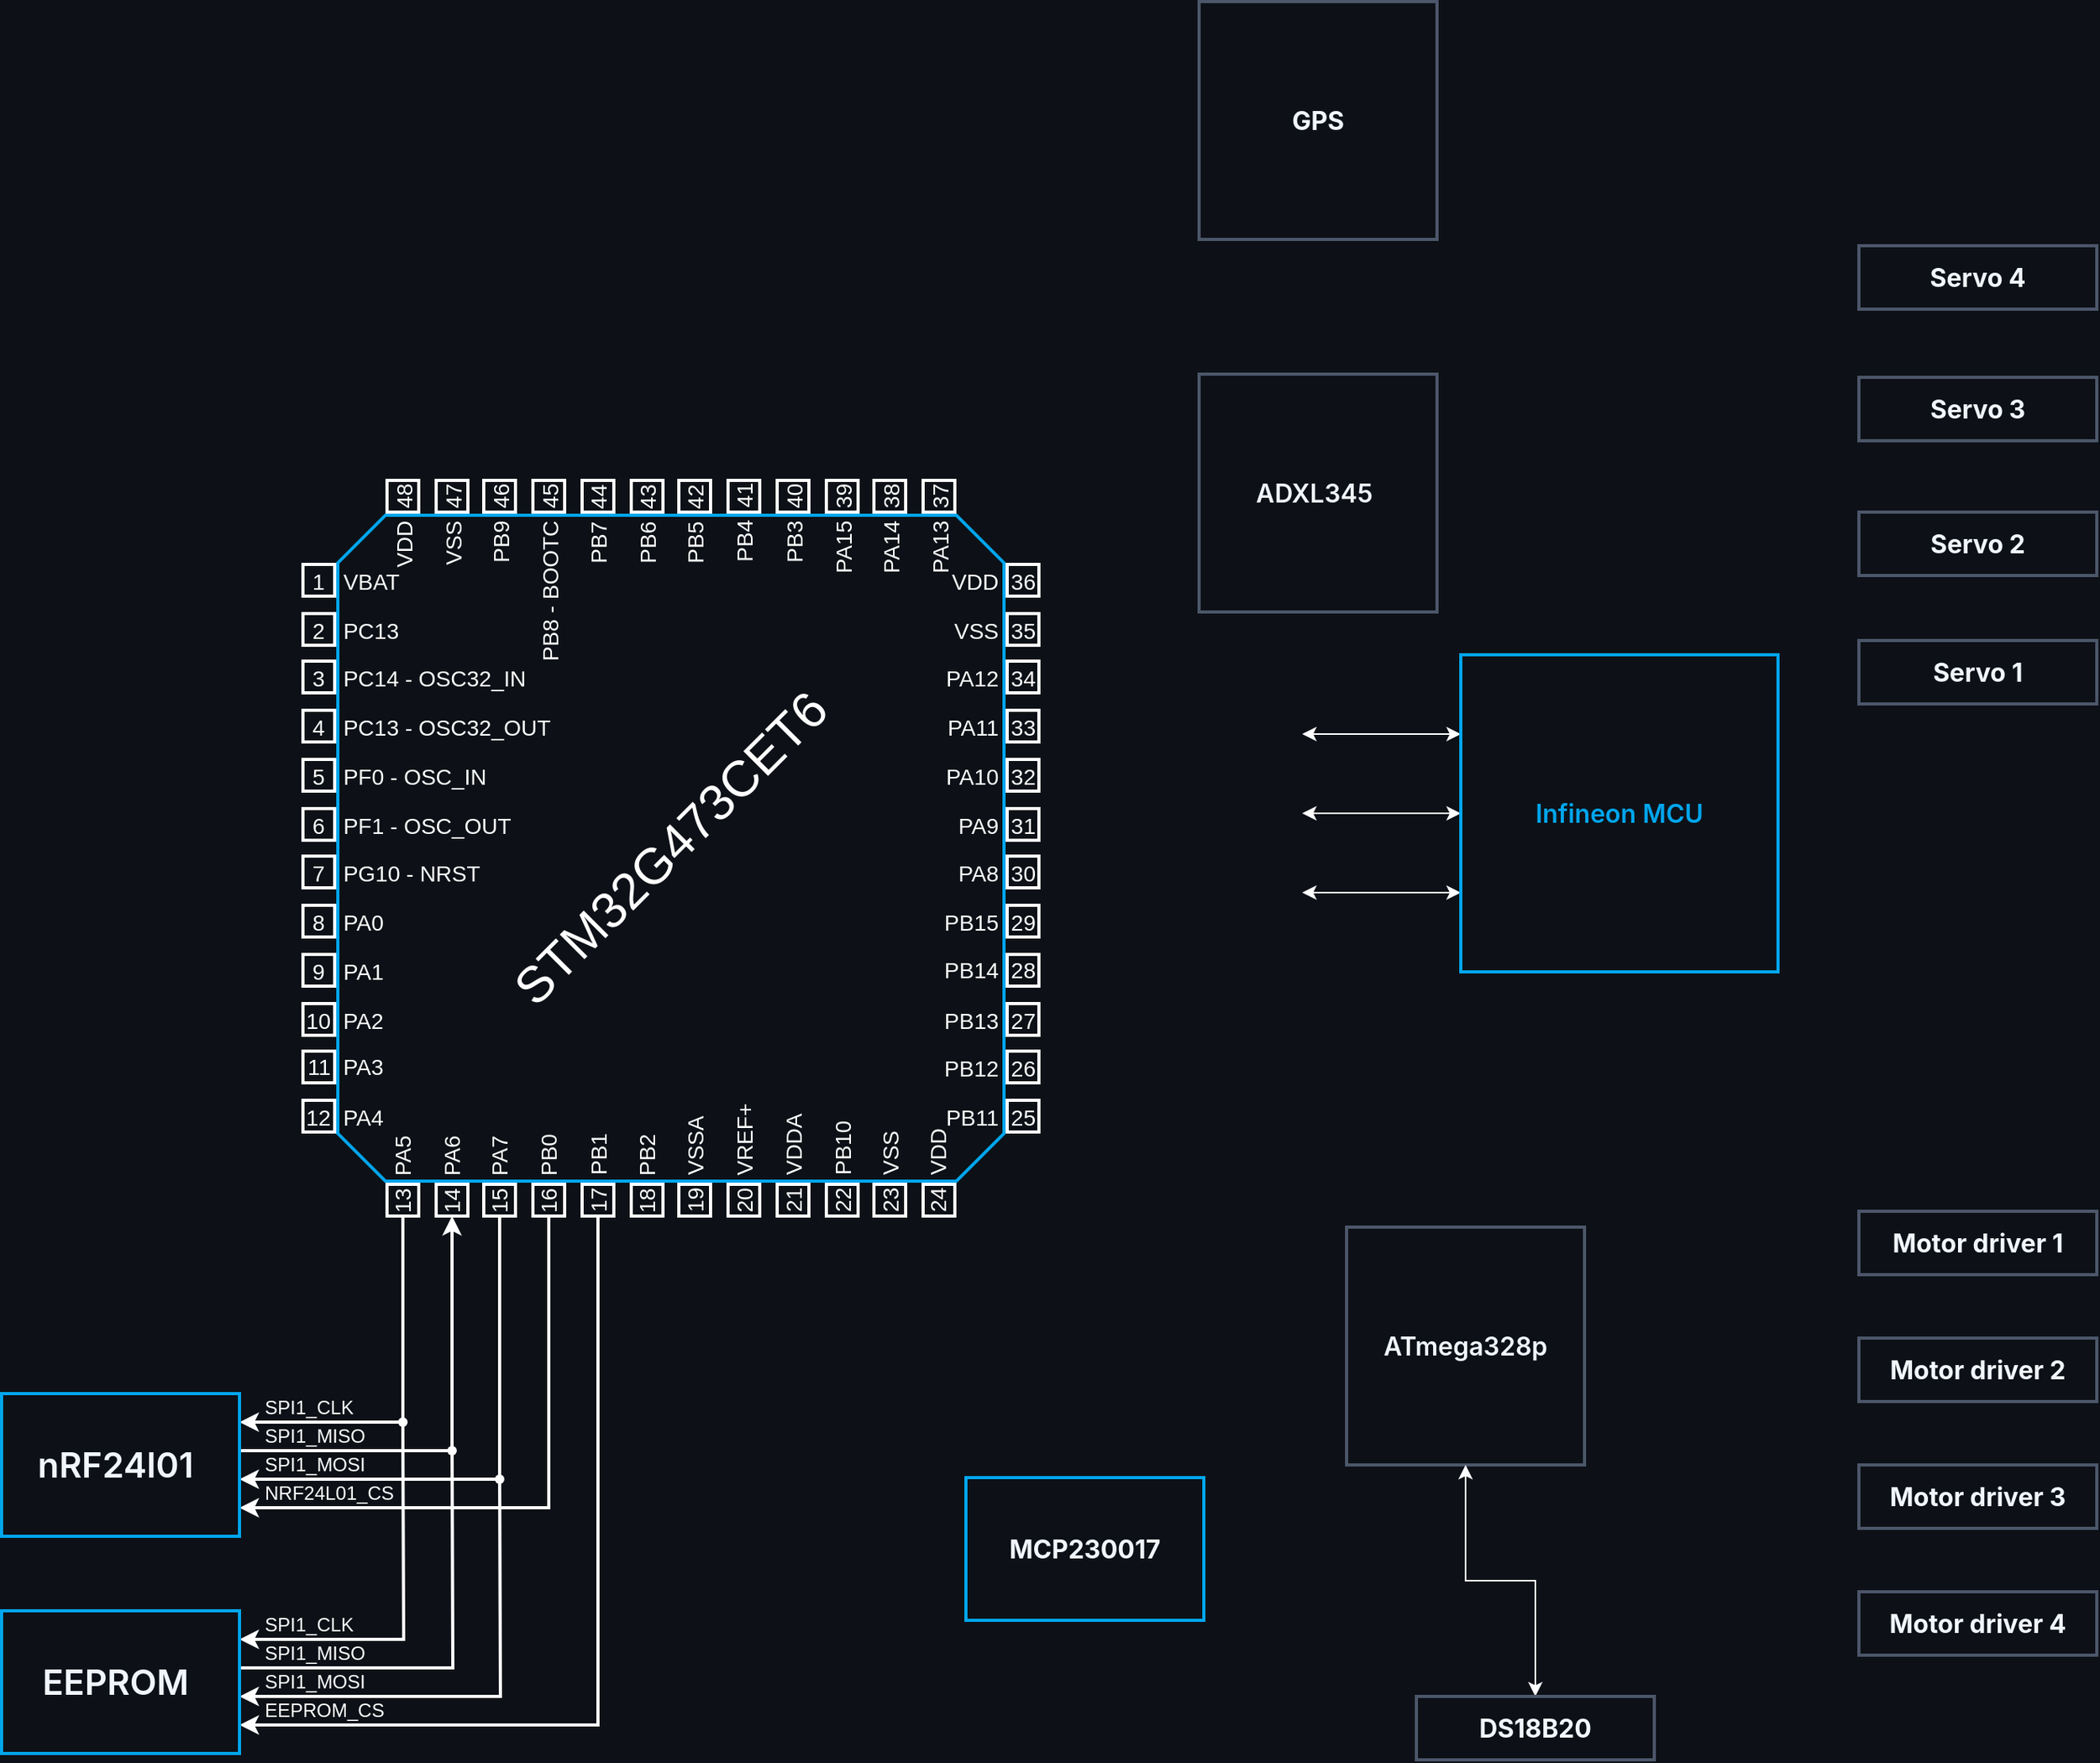 <mxfile version="28.2.0">
  <diagram name="Page-1" id="_fgNbCBozK9R5fLy6JvO">
    <mxGraphModel dx="2156" dy="1738" grid="0" gridSize="10" guides="1" tooltips="1" connect="1" arrows="1" fold="1" page="0" pageScale="1" pageWidth="850" pageHeight="1100" background="light-dark(#0D1117,#0D1117)" math="0" shadow="0">
      <root>
        <mxCell id="0" />
        <mxCell id="1" parent="0" />
        <mxCell id="urWOwsYpe-8lvMp6Ferf-87" style="edgeStyle=orthogonalEdgeStyle;rounded=0;orthogonalLoop=1;jettySize=auto;html=1;entryX=1;entryY=0.5;entryDx=0;entryDy=0;strokeColor=#FFFFFF;startArrow=classic;startFill=1;" parent="1" source="urWOwsYpe-8lvMp6Ferf-58" edge="1">
          <mxGeometry relative="1" as="geometry">
            <mxPoint x="631" y="110" as="targetPoint" />
          </mxGeometry>
        </mxCell>
        <mxCell id="urWOwsYpe-8lvMp6Ferf-88" style="edgeStyle=orthogonalEdgeStyle;rounded=0;orthogonalLoop=1;jettySize=auto;html=1;exitX=0;exitY=0.75;exitDx=0;exitDy=0;entryX=1;entryY=0.75;entryDx=0;entryDy=0;strokeColor=#FFFFFF;startArrow=classic;startFill=1;" parent="1" source="urWOwsYpe-8lvMp6Ferf-58" edge="1">
          <mxGeometry relative="1" as="geometry">
            <mxPoint x="631" y="160" as="targetPoint" />
          </mxGeometry>
        </mxCell>
        <mxCell id="urWOwsYpe-8lvMp6Ferf-89" style="edgeStyle=orthogonalEdgeStyle;rounded=0;orthogonalLoop=1;jettySize=auto;html=1;exitX=0;exitY=0.25;exitDx=0;exitDy=0;entryX=1;entryY=0.25;entryDx=0;entryDy=0;strokeColor=#FFFFFF;startArrow=classic;startFill=1;" parent="1" source="urWOwsYpe-8lvMp6Ferf-58" edge="1">
          <mxGeometry relative="1" as="geometry">
            <mxPoint x="631" y="60" as="targetPoint" />
          </mxGeometry>
        </mxCell>
        <mxCell id="urWOwsYpe-8lvMp6Ferf-58" value="&lt;span style=&quot;box-sizing: border-box; font-weight: 600; font-family: -apple-system, BlinkMacSystemFont, &amp;quot;Segoe UI&amp;quot;, &amp;quot;Noto Sans&amp;quot;, Helvetica, Arial, sans-serif, &amp;quot;Apple Color Emoji&amp;quot;, &amp;quot;Segoe UI Emoji&amp;quot;; font-size: 16px; text-align: left; background-color: rgb(13, 17, 23);&quot;&gt;Infineon MCU&lt;/span&gt;" style="rounded=0;whiteSpace=wrap;html=1;fontSize=10;align=center;glass=0;shadow=0;strokeWidth=2;perimeterSpacing=0;strokeColor=#00A6ED;fillColor=none;fontColor=#00A6ED;verticalAlign=middle;spacingLeft=0;spacingTop=0;fontFamily=Helvetica;" parent="1" vertex="1">
          <mxGeometry x="731" y="10" width="200" height="200" as="geometry" />
        </mxCell>
        <mxCell id="urWOwsYpe-8lvMp6Ferf-59" value="&lt;span style=&quot;box-sizing: border-box; font-weight: 600; color: rgb(240, 246, 252); font-family: -apple-system, BlinkMacSystemFont, &amp;quot;Segoe UI&amp;quot;, &amp;quot;Noto Sans&amp;quot;, Helvetica, Arial, sans-serif, &amp;quot;Apple Color Emoji&amp;quot;, &amp;quot;Segoe UI Emoji&amp;quot;; font-size: 16px; text-align: left; background-color: rgb(13, 17, 23);&quot;&gt;ATmega328p&lt;/span&gt;" style="rounded=0;whiteSpace=wrap;html=1;fontSize=10;align=center;glass=0;shadow=0;strokeWidth=2;perimeterSpacing=0;strokeColor=#4C566A;fillColor=none;fontColor=#C9D1D9;verticalAlign=middle;spacingLeft=0;spacingTop=0;fontFamily=Helvetica;" parent="1" vertex="1">
          <mxGeometry x="659" y="371" width="150" height="150" as="geometry" />
        </mxCell>
        <mxCell id="K5DGiq3zGNwbSI9cNt47-126" style="edgeStyle=orthogonalEdgeStyle;rounded=0;orthogonalLoop=1;jettySize=auto;html=1;entryX=0.5;entryY=1;entryDx=0;entryDy=0;strokeColor=#FFFFFF;strokeWidth=2;startArrow=classic;startFill=1;endArrow=none;endFill=0;exitX=1;exitY=0.2;exitDx=0;exitDy=0;exitPerimeter=0;" edge="1" parent="1" source="urWOwsYpe-8lvMp6Ferf-60" target="K5DGiq3zGNwbSI9cNt47-43">
          <mxGeometry relative="1" as="geometry">
            <mxPoint x="16" y="481" as="sourcePoint" />
          </mxGeometry>
        </mxCell>
        <mxCell id="K5DGiq3zGNwbSI9cNt47-127" style="edgeStyle=orthogonalEdgeStyle;rounded=0;orthogonalLoop=1;jettySize=auto;html=1;entryX=0.5;entryY=1;entryDx=0;entryDy=0;strokeColor=#FFFFFF;strokeWidth=2;exitX=1;exitY=0.4;exitDx=0;exitDy=0;exitPerimeter=0;" edge="1" parent="1" source="urWOwsYpe-8lvMp6Ferf-60" target="K5DGiq3zGNwbSI9cNt47-44">
          <mxGeometry relative="1" as="geometry" />
        </mxCell>
        <mxCell id="K5DGiq3zGNwbSI9cNt47-128" style="edgeStyle=orthogonalEdgeStyle;rounded=0;orthogonalLoop=1;jettySize=auto;html=1;exitX=1;exitY=0.6;exitDx=0;exitDy=0;entryX=0.5;entryY=1;entryDx=0;entryDy=0;strokeColor=#FFFFFF;strokeWidth=2;startArrow=classic;startFill=1;endArrow=none;endFill=0;exitPerimeter=0;" edge="1" parent="1" source="urWOwsYpe-8lvMp6Ferf-60" target="K5DGiq3zGNwbSI9cNt47-45">
          <mxGeometry relative="1" as="geometry" />
        </mxCell>
        <mxCell id="K5DGiq3zGNwbSI9cNt47-132" style="edgeStyle=orthogonalEdgeStyle;rounded=0;orthogonalLoop=1;jettySize=auto;html=1;exitX=1;exitY=0.8;exitDx=0;exitDy=0;exitPerimeter=0;entryX=0.5;entryY=1;entryDx=0;entryDy=0;fontColor=#FFFFFF;strokeColor=#FFFFFF;strokeWidth=2;startArrow=classic;startFill=1;endArrow=none;endFill=0;" edge="1" parent="1" source="urWOwsYpe-8lvMp6Ferf-60" target="K5DGiq3zGNwbSI9cNt47-46">
          <mxGeometry relative="1" as="geometry" />
        </mxCell>
        <mxCell id="urWOwsYpe-8lvMp6Ferf-60" value="&lt;font style=&quot;font-size: 22px;&quot;&gt;&lt;span style=&quot;box-sizing: border-box; font-weight: 600; color: rgb(240, 246, 252); font-family: -apple-system, BlinkMacSystemFont, &amp;quot;Segoe UI&amp;quot;, &amp;quot;Noto Sans&amp;quot;, Helvetica, Arial, sans-serif, &amp;quot;Apple Color Emoji&amp;quot;, &amp;quot;Segoe UI Emoji&amp;quot;; text-align: left; background-color: rgb(13, 17, 23);&quot;&gt;nRF24l01&lt;/span&gt;&lt;span style=&quot;color: rgb(240, 246, 252); font-family: -apple-system, BlinkMacSystemFont, &amp;quot;Segoe UI&amp;quot;, &amp;quot;Noto Sans&amp;quot;, Helvetica, Arial, sans-serif, &amp;quot;Apple Color Emoji&amp;quot;, &amp;quot;Segoe UI Emoji&amp;quot;; text-align: left; background-color: rgb(13, 17, 23);&quot;&gt;&amp;nbsp;&lt;/span&gt;&lt;/font&gt;" style="rounded=0;whiteSpace=wrap;html=1;fontSize=10;align=center;glass=0;shadow=0;strokeWidth=2;perimeterSpacing=0;strokeColor=#00A6ED;fillColor=none;fontColor=#C9D1D9;verticalAlign=middle;spacingLeft=0;spacingTop=0;fontFamily=Helvetica;points=[[0,0,0,0,0],[0,0.25,0,0,0],[0,0.5,0,0,0],[0,0.75,0,0,0],[0,1,0,0,0],[0.25,0,0,0,0],[0.25,1,0,0,0],[0.5,0,0,0,0],[0.5,1,0,0,0],[0.75,0,0,0,0],[0.75,1,0,0,0],[1,0,0,0,0],[1,0.2,0,0,0],[1,0.4,0,0,0],[1,0.6,0,0,0],[1,0.8,0,0,0],[1,1,0,0,0]];" parent="1" vertex="1">
          <mxGeometry x="-189" y="476" width="150" height="90" as="geometry" />
        </mxCell>
        <mxCell id="urWOwsYpe-8lvMp6Ferf-61" value="&lt;span style=&quot;box-sizing: border-box; font-weight: 600; color: rgb(240, 246, 252); font-family: -apple-system, BlinkMacSystemFont, &amp;quot;Segoe UI&amp;quot;, &amp;quot;Noto Sans&amp;quot;, Helvetica, Arial, sans-serif, &amp;quot;Apple Color Emoji&amp;quot;, &amp;quot;Segoe UI Emoji&amp;quot;; font-size: 16px; text-align: left; background-color: rgb(13, 17, 23);&quot;&gt;ADXL345&lt;/span&gt;&lt;span style=&quot;color: rgb(240, 246, 252); font-family: -apple-system, BlinkMacSystemFont, &amp;quot;Segoe UI&amp;quot;, &amp;quot;Noto Sans&amp;quot;, Helvetica, Arial, sans-serif, &amp;quot;Apple Color Emoji&amp;quot;, &amp;quot;Segoe UI Emoji&amp;quot;; font-size: 16px; text-align: left; background-color: rgb(13, 17, 23);&quot;&gt;&amp;nbsp;&lt;/span&gt;" style="rounded=0;whiteSpace=wrap;html=1;fontSize=10;align=center;glass=0;shadow=0;strokeWidth=2;perimeterSpacing=0;strokeColor=#4C566A;fillColor=none;fontColor=#C9D1D9;verticalAlign=middle;spacingLeft=0;spacingTop=0;fontFamily=Helvetica;" parent="1" vertex="1">
          <mxGeometry x="566" y="-167" width="150" height="150" as="geometry" />
        </mxCell>
        <mxCell id="K5DGiq3zGNwbSI9cNt47-134" style="edgeStyle=orthogonalEdgeStyle;rounded=0;orthogonalLoop=1;jettySize=auto;html=1;exitX=1;exitY=0.2;exitDx=0;exitDy=0;exitPerimeter=0;fontColor=#FFFFFF;strokeColor=#FFFFFF;endArrow=none;endFill=0;strokeWidth=2;startArrow=classic;startFill=1;" edge="1" parent="1" source="urWOwsYpe-8lvMp6Ferf-62">
          <mxGeometry relative="1" as="geometry">
            <mxPoint x="63.968" y="492.764" as="targetPoint" />
          </mxGeometry>
        </mxCell>
        <mxCell id="K5DGiq3zGNwbSI9cNt47-139" style="edgeStyle=orthogonalEdgeStyle;rounded=0;orthogonalLoop=1;jettySize=auto;html=1;exitX=1;exitY=0.4;exitDx=0;exitDy=0;exitPerimeter=0;strokeWidth=2;strokeColor=#FFFFFF;endArrow=none;endFill=0;" edge="1" parent="1" source="urWOwsYpe-8lvMp6Ferf-62">
          <mxGeometry relative="1" as="geometry">
            <mxPoint x="95" y="506" as="targetPoint" />
          </mxGeometry>
        </mxCell>
        <mxCell id="K5DGiq3zGNwbSI9cNt47-140" style="edgeStyle=orthogonalEdgeStyle;rounded=0;orthogonalLoop=1;jettySize=auto;html=1;exitX=1;exitY=0.6;exitDx=0;exitDy=0;exitPerimeter=0;strokeWidth=2;strokeColor=#FFFFFF;startArrow=classic;startFill=1;endArrow=none;endFill=0;" edge="1" parent="1" source="urWOwsYpe-8lvMp6Ferf-62">
          <mxGeometry relative="1" as="geometry">
            <mxPoint x="125" y="522" as="targetPoint" />
          </mxGeometry>
        </mxCell>
        <mxCell id="K5DGiq3zGNwbSI9cNt47-141" style="edgeStyle=orthogonalEdgeStyle;rounded=0;orthogonalLoop=1;jettySize=auto;html=1;exitX=1;exitY=0.8;exitDx=0;exitDy=0;exitPerimeter=0;entryX=0.5;entryY=1;entryDx=0;entryDy=0;strokeWidth=2;strokeColor=#FFFFFF;startArrow=classic;startFill=1;endArrow=none;endFill=0;" edge="1" parent="1" source="urWOwsYpe-8lvMp6Ferf-62" target="K5DGiq3zGNwbSI9cNt47-47">
          <mxGeometry relative="1" as="geometry">
            <mxPoint x="217.769" y="472.157" as="targetPoint" />
          </mxGeometry>
        </mxCell>
        <mxCell id="urWOwsYpe-8lvMp6Ferf-62" value="&lt;font style=&quot;font-size: 22px;&quot;&gt;&lt;span style=&quot;box-sizing: border-box; font-weight: 600; color: rgb(240, 246, 252); font-family: -apple-system, BlinkMacSystemFont, &amp;quot;Segoe UI&amp;quot;, &amp;quot;Noto Sans&amp;quot;, Helvetica, Arial, sans-serif, &amp;quot;Apple Color Emoji&amp;quot;, &amp;quot;Segoe UI Emoji&amp;quot;; text-align: left; background-color: rgb(13, 17, 23);&quot;&gt;EEPROM&lt;/span&gt;&lt;span style=&quot;color: rgb(240, 246, 252); font-family: -apple-system, BlinkMacSystemFont, &amp;quot;Segoe UI&amp;quot;, &amp;quot;Noto Sans&amp;quot;, Helvetica, Arial, sans-serif, &amp;quot;Apple Color Emoji&amp;quot;, &amp;quot;Segoe UI Emoji&amp;quot;; text-align: left; background-color: rgb(13, 17, 23);&quot;&gt;&amp;nbsp;&lt;/span&gt;&lt;/font&gt;" style="rounded=0;whiteSpace=wrap;html=1;fontSize=10;align=center;glass=0;shadow=0;strokeWidth=2;perimeterSpacing=0;strokeColor=#00A6ED;fillColor=none;fontColor=#C9D1D9;verticalAlign=middle;spacingLeft=0;spacingTop=0;fontFamily=Helvetica;points=[[0,0,0,0,0],[0,0.25,0,0,0],[0,0.5,0,0,0],[0,0.75,0,0,0],[0,1,0,0,0],[0.25,0,0,0,0],[0.25,1,0,0,0],[0.5,0,0,0,0],[0.5,1,0,0,0],[0.75,0,0,0,0],[0.75,1,0,0,0],[1,0,0,0,0],[1,0.2,0,0,0],[1,0.4,0,0,0],[1,0.6,0,0,0],[1,0.8,0,0,0],[1,1,0,0,0]];" parent="1" vertex="1">
          <mxGeometry x="-189" y="613" width="150" height="90" as="geometry" />
        </mxCell>
        <mxCell id="urWOwsYpe-8lvMp6Ferf-63" value="&lt;div style=&quot;text-align: left;&quot;&gt;&lt;font face=&quot;-apple-system, BlinkMacSystemFont, Segoe UI, Noto Sans, Helvetica, Arial, sans-serif, Apple Color Emoji, Segoe UI Emoji&quot; color=&quot;#f0f6fc&quot;&gt;&lt;span style=&quot;font-size: 16px; background-color: rgb(13, 17, 23);&quot;&gt;&lt;b&gt;GPS&lt;/b&gt;&lt;/span&gt;&lt;/font&gt;&lt;/div&gt;" style="rounded=0;whiteSpace=wrap;html=1;fontSize=10;align=center;glass=0;shadow=0;strokeWidth=2;perimeterSpacing=0;strokeColor=#4C566A;fillColor=none;fontColor=#C9D1D9;verticalAlign=middle;spacingLeft=0;spacingTop=0;fontFamily=Helvetica;" parent="1" vertex="1">
          <mxGeometry x="566" y="-402" width="150" height="150" as="geometry" />
        </mxCell>
        <mxCell id="urWOwsYpe-8lvMp6Ferf-64" value="&lt;div style=&quot;text-align: left;&quot;&gt;&lt;font face=&quot;-apple-system, BlinkMacSystemFont, Segoe UI, Noto Sans, Helvetica, Arial, sans-serif, Apple Color Emoji, Segoe UI Emoji&quot; color=&quot;#f0f6fc&quot;&gt;&lt;span style=&quot;font-size: 16px; background-color: rgb(13, 17, 23);&quot;&gt;&lt;b&gt;Motor driver 1&lt;/b&gt;&lt;/span&gt;&lt;/font&gt;&lt;/div&gt;" style="rounded=0;whiteSpace=wrap;html=1;fontSize=10;align=center;glass=0;shadow=0;strokeWidth=2;perimeterSpacing=0;strokeColor=#4C566A;fillColor=none;fontColor=#C9D1D9;verticalAlign=middle;spacingLeft=0;spacingTop=0;fontFamily=Helvetica;" parent="1" vertex="1">
          <mxGeometry x="982" y="361" width="150" height="40" as="geometry" />
        </mxCell>
        <mxCell id="urWOwsYpe-8lvMp6Ferf-65" value="&lt;div style=&quot;text-align: left;&quot;&gt;&lt;font face=&quot;-apple-system, BlinkMacSystemFont, Segoe UI, Noto Sans, Helvetica, Arial, sans-serif, Apple Color Emoji, Segoe UI Emoji&quot; color=&quot;#f0f6fc&quot;&gt;&lt;span style=&quot;font-size: 16px; background-color: rgb(13, 17, 23);&quot;&gt;&lt;b&gt;Motor driver 2&lt;/b&gt;&lt;/span&gt;&lt;/font&gt;&lt;/div&gt;" style="rounded=0;whiteSpace=wrap;html=1;fontSize=10;align=center;glass=0;shadow=0;strokeWidth=2;perimeterSpacing=0;strokeColor=#4C566A;fillColor=none;fontColor=#C9D1D9;verticalAlign=middle;spacingLeft=0;spacingTop=0;fontFamily=Helvetica;" parent="1" vertex="1">
          <mxGeometry x="982" y="441" width="150" height="40" as="geometry" />
        </mxCell>
        <mxCell id="urWOwsYpe-8lvMp6Ferf-66" value="&lt;div style=&quot;text-align: left;&quot;&gt;&lt;font face=&quot;-apple-system, BlinkMacSystemFont, Segoe UI, Noto Sans, Helvetica, Arial, sans-serif, Apple Color Emoji, Segoe UI Emoji&quot; color=&quot;#f0f6fc&quot;&gt;&lt;span style=&quot;font-size: 16px; background-color: rgb(13, 17, 23);&quot;&gt;&lt;b&gt;Motor driver 3&lt;/b&gt;&lt;/span&gt;&lt;/font&gt;&lt;/div&gt;" style="rounded=0;whiteSpace=wrap;html=1;fontSize=10;align=center;glass=0;shadow=0;strokeWidth=2;perimeterSpacing=0;strokeColor=#4C566A;fillColor=none;fontColor=#C9D1D9;verticalAlign=middle;spacingLeft=0;spacingTop=0;fontFamily=Helvetica;" parent="1" vertex="1">
          <mxGeometry x="982" y="521" width="150" height="40" as="geometry" />
        </mxCell>
        <mxCell id="urWOwsYpe-8lvMp6Ferf-67" value="&lt;div style=&quot;text-align: left;&quot;&gt;&lt;font face=&quot;-apple-system, BlinkMacSystemFont, Segoe UI, Noto Sans, Helvetica, Arial, sans-serif, Apple Color Emoji, Segoe UI Emoji&quot; color=&quot;#f0f6fc&quot;&gt;&lt;span style=&quot;font-size: 16px; background-color: rgb(13, 17, 23);&quot;&gt;&lt;b&gt;Servo 1&lt;/b&gt;&lt;/span&gt;&lt;/font&gt;&lt;/div&gt;" style="rounded=0;whiteSpace=wrap;html=1;fontSize=10;align=center;glass=0;shadow=0;strokeWidth=2;perimeterSpacing=0;strokeColor=#4C566A;fillColor=none;fontColor=#C9D1D9;verticalAlign=middle;spacingLeft=0;spacingTop=0;fontFamily=Helvetica;" parent="1" vertex="1">
          <mxGeometry x="982" y="1" width="150" height="40" as="geometry" />
        </mxCell>
        <mxCell id="urWOwsYpe-8lvMp6Ferf-68" value="&lt;div style=&quot;text-align: left;&quot;&gt;&lt;font face=&quot;-apple-system, BlinkMacSystemFont, Segoe UI, Noto Sans, Helvetica, Arial, sans-serif, Apple Color Emoji, Segoe UI Emoji&quot; color=&quot;#f0f6fc&quot;&gt;&lt;span style=&quot;font-size: 16px; background-color: rgb(13, 17, 23);&quot;&gt;&lt;b&gt;Servo 2&lt;/b&gt;&lt;/span&gt;&lt;/font&gt;&lt;/div&gt;" style="rounded=0;whiteSpace=wrap;html=1;fontSize=10;align=center;glass=0;shadow=0;strokeWidth=2;perimeterSpacing=0;strokeColor=#4C566A;fillColor=none;fontColor=#C9D1D9;verticalAlign=middle;spacingLeft=0;spacingTop=0;fontFamily=Helvetica;" parent="1" vertex="1">
          <mxGeometry x="982" y="-80" width="150" height="40" as="geometry" />
        </mxCell>
        <mxCell id="urWOwsYpe-8lvMp6Ferf-69" value="&lt;div style=&quot;text-align: left;&quot;&gt;&lt;font face=&quot;-apple-system, BlinkMacSystemFont, Segoe UI, Noto Sans, Helvetica, Arial, sans-serif, Apple Color Emoji, Segoe UI Emoji&quot; color=&quot;#f0f6fc&quot;&gt;&lt;span style=&quot;font-size: 16px; background-color: rgb(13, 17, 23);&quot;&gt;&lt;b&gt;Servo 3&lt;/b&gt;&lt;/span&gt;&lt;/font&gt;&lt;/div&gt;" style="rounded=0;whiteSpace=wrap;html=1;fontSize=10;align=center;glass=0;shadow=0;strokeWidth=2;perimeterSpacing=0;strokeColor=#4C566A;fillColor=none;fontColor=#C9D1D9;verticalAlign=middle;spacingLeft=0;spacingTop=0;fontFamily=Helvetica;" parent="1" vertex="1">
          <mxGeometry x="982" y="-165" width="150" height="40" as="geometry" />
        </mxCell>
        <mxCell id="urWOwsYpe-8lvMp6Ferf-71" value="&lt;div style=&quot;text-align: left;&quot;&gt;&lt;font face=&quot;-apple-system, BlinkMacSystemFont, Segoe UI, Noto Sans, Helvetica, Arial, sans-serif, Apple Color Emoji, Segoe UI Emoji&quot; color=&quot;#f0f6fc&quot;&gt;&lt;span style=&quot;font-size: 16px; background-color: rgb(13, 17, 23);&quot;&gt;&lt;b&gt;Servo 4&lt;/b&gt;&lt;/span&gt;&lt;/font&gt;&lt;/div&gt;" style="rounded=0;whiteSpace=wrap;html=1;fontSize=10;align=center;glass=0;shadow=0;strokeWidth=2;perimeterSpacing=0;strokeColor=#4C566A;fillColor=none;fontColor=#C9D1D9;verticalAlign=middle;spacingLeft=0;spacingTop=0;fontFamily=Helvetica;" parent="1" vertex="1">
          <mxGeometry x="982" y="-248" width="150" height="40" as="geometry" />
        </mxCell>
        <mxCell id="urWOwsYpe-8lvMp6Ferf-85" style="edgeStyle=orthogonalEdgeStyle;rounded=0;orthogonalLoop=1;jettySize=auto;html=1;entryX=0.5;entryY=1;entryDx=0;entryDy=0;fontColor=#FFFFFF;startArrow=classic;startFill=1;strokeColor=#FFFFFF;" parent="1" source="urWOwsYpe-8lvMp6Ferf-84" target="urWOwsYpe-8lvMp6Ferf-59" edge="1">
          <mxGeometry relative="1" as="geometry" />
        </mxCell>
        <mxCell id="urWOwsYpe-8lvMp6Ferf-84" value="&lt;div style=&quot;text-align: left;&quot;&gt;&lt;span style=&quot;background-color: transparent; font-size: 16px;&quot;&gt;&lt;font face=&quot;-apple-system, BlinkMacSystemFont, Segoe UI, Noto Sans, Helvetica, Arial, sans-serif, Apple Color Emoji, Segoe UI Emoji&quot; color=&quot;#f0f6fc&quot;&gt;&lt;b&gt;DS18B20&lt;/b&gt;&lt;/font&gt;&lt;/span&gt;&lt;/div&gt;" style="rounded=0;whiteSpace=wrap;html=1;fontSize=10;align=center;glass=0;shadow=0;strokeWidth=2;perimeterSpacing=0;strokeColor=#4C566A;fillColor=none;fontColor=#C9D1D9;verticalAlign=middle;spacingLeft=0;spacingTop=0;fontFamily=Helvetica;" parent="1" vertex="1">
          <mxGeometry x="703" y="667" width="150" height="40" as="geometry" />
        </mxCell>
        <mxCell id="urWOwsYpe-8lvMp6Ferf-91" value="&lt;div style=&quot;text-align: left;&quot;&gt;&lt;font face=&quot;-apple-system, BlinkMacSystemFont, Segoe UI, Noto Sans, Helvetica, Arial, sans-serif, Apple Color Emoji, Segoe UI Emoji&quot; color=&quot;#f0f6fc&quot;&gt;&lt;span style=&quot;font-size: 16px; background-color: rgb(13, 17, 23);&quot;&gt;&lt;b&gt;Motor driver 4&lt;/b&gt;&lt;/span&gt;&lt;/font&gt;&lt;/div&gt;" style="rounded=0;whiteSpace=wrap;html=1;fontSize=10;align=center;glass=0;shadow=0;strokeWidth=2;perimeterSpacing=0;strokeColor=#4C566A;fillColor=none;fontColor=#C9D1D9;verticalAlign=middle;spacingLeft=0;spacingTop=0;fontFamily=Helvetica;" parent="1" vertex="1">
          <mxGeometry x="982" y="601" width="150" height="40" as="geometry" />
        </mxCell>
        <mxCell id="K5DGiq3zGNwbSI9cNt47-119" value="" style="group;movable=1;resizable=1;rotatable=1;deletable=1;editable=1;locked=0;connectable=1;" vertex="1" connectable="0" parent="1">
          <mxGeometry x="1" y="-100" width="464" height="464.25" as="geometry" />
        </mxCell>
        <mxCell id="K5DGiq3zGNwbSI9cNt47-6" value="" style="whiteSpace=wrap;html=1;shape=mxgraph.basic.octagon2;align=center;verticalAlign=middle;dx=15;fillColor=none;strokeColor=#00A6ED;strokeWidth=2;" vertex="1" parent="K5DGiq3zGNwbSI9cNt47-119">
          <mxGeometry x="22" y="22" width="420" height="420" as="geometry" />
        </mxCell>
        <mxCell id="K5DGiq3zGNwbSI9cNt47-68" value="&lt;font style=&quot;font-size: 14px;&quot;&gt;1&amp;nbsp; &amp;nbsp;VBAT&lt;/font&gt;" style="text;html=1;align=left;verticalAlign=middle;whiteSpace=wrap;rounded=0;fontColor=#FFFFFF;" vertex="1" parent="K5DGiq3zGNwbSI9cNt47-119">
          <mxGeometry x="4" y="54" width="60" height="20" as="geometry" />
        </mxCell>
        <mxCell id="K5DGiq3zGNwbSI9cNt47-7" value="" style="whiteSpace=wrap;html=1;aspect=fixed;fillColor=none;strokeColor=#FFFFFF;strokeWidth=2;" vertex="1" parent="K5DGiq3zGNwbSI9cNt47-119">
          <mxGeometry y="53" width="20" height="20" as="geometry" />
        </mxCell>
        <mxCell id="K5DGiq3zGNwbSI9cNt47-8" value="" style="whiteSpace=wrap;html=1;aspect=fixed;fillColor=none;strokeColor=#FFFFFF;strokeWidth=2;" vertex="1" parent="K5DGiq3zGNwbSI9cNt47-119">
          <mxGeometry y="84" width="20" height="20" as="geometry" />
        </mxCell>
        <mxCell id="K5DGiq3zGNwbSI9cNt47-9" value="" style="whiteSpace=wrap;html=1;aspect=fixed;fillColor=none;strokeColor=#FFFFFF;strokeWidth=2;" vertex="1" parent="K5DGiq3zGNwbSI9cNt47-119">
          <mxGeometry y="114" width="20" height="20" as="geometry" />
        </mxCell>
        <mxCell id="K5DGiq3zGNwbSI9cNt47-10" value="" style="whiteSpace=wrap;html=1;aspect=fixed;fillColor=none;strokeColor=#FFFFFF;strokeWidth=2;" vertex="1" parent="K5DGiq3zGNwbSI9cNt47-119">
          <mxGeometry y="145" width="20" height="20" as="geometry" />
        </mxCell>
        <mxCell id="K5DGiq3zGNwbSI9cNt47-11" value="" style="whiteSpace=wrap;html=1;aspect=fixed;fillColor=none;strokeColor=#FFFFFF;strokeWidth=2;" vertex="1" parent="K5DGiq3zGNwbSI9cNt47-119">
          <mxGeometry y="176" width="20" height="20" as="geometry" />
        </mxCell>
        <mxCell id="K5DGiq3zGNwbSI9cNt47-12" value="" style="whiteSpace=wrap;html=1;aspect=fixed;fillColor=none;strokeColor=#FFFFFF;strokeWidth=2;" vertex="1" parent="K5DGiq3zGNwbSI9cNt47-119">
          <mxGeometry y="207" width="20" height="20" as="geometry" />
        </mxCell>
        <mxCell id="K5DGiq3zGNwbSI9cNt47-13" value="" style="whiteSpace=wrap;html=1;aspect=fixed;fillColor=none;strokeColor=#FFFFFF;strokeWidth=2;" vertex="1" parent="K5DGiq3zGNwbSI9cNt47-119">
          <mxGeometry y="237" width="20" height="20" as="geometry" />
        </mxCell>
        <mxCell id="K5DGiq3zGNwbSI9cNt47-14" value="" style="whiteSpace=wrap;html=1;aspect=fixed;fillColor=none;strokeColor=#FFFFFF;strokeWidth=2;" vertex="1" parent="K5DGiq3zGNwbSI9cNt47-119">
          <mxGeometry y="268" width="20" height="20" as="geometry" />
        </mxCell>
        <mxCell id="K5DGiq3zGNwbSI9cNt47-15" value="" style="whiteSpace=wrap;html=1;aspect=fixed;fillColor=none;strokeColor=#FFFFFF;strokeWidth=2;" vertex="1" parent="K5DGiq3zGNwbSI9cNt47-119">
          <mxGeometry y="299" width="20" height="20" as="geometry" />
        </mxCell>
        <mxCell id="K5DGiq3zGNwbSI9cNt47-16" value="" style="whiteSpace=wrap;html=1;aspect=fixed;fillColor=none;strokeColor=#FFFFFF;strokeWidth=2;" vertex="1" parent="K5DGiq3zGNwbSI9cNt47-119">
          <mxGeometry y="330" width="20" height="20" as="geometry" />
        </mxCell>
        <mxCell id="K5DGiq3zGNwbSI9cNt47-17" value="" style="whiteSpace=wrap;html=1;aspect=fixed;fillColor=none;strokeColor=#FFFFFF;strokeWidth=2;" vertex="1" parent="K5DGiq3zGNwbSI9cNt47-119">
          <mxGeometry y="360" width="20" height="20" as="geometry" />
        </mxCell>
        <mxCell id="K5DGiq3zGNwbSI9cNt47-18" value="" style="whiteSpace=wrap;html=1;aspect=fixed;fillColor=none;strokeColor=#FFFFFF;strokeWidth=2;" vertex="1" parent="K5DGiq3zGNwbSI9cNt47-119">
          <mxGeometry y="391" width="20" height="20" as="geometry" />
        </mxCell>
        <mxCell id="K5DGiq3zGNwbSI9cNt47-19" value="" style="whiteSpace=wrap;html=1;aspect=fixed;fillColor=none;strokeColor=#FFFFFF;strokeWidth=2;" vertex="1" parent="K5DGiq3zGNwbSI9cNt47-119">
          <mxGeometry x="444" y="53" width="20" height="20" as="geometry" />
        </mxCell>
        <mxCell id="K5DGiq3zGNwbSI9cNt47-20" value="" style="whiteSpace=wrap;html=1;aspect=fixed;fillColor=none;strokeColor=#FFFFFF;strokeWidth=2;" vertex="1" parent="K5DGiq3zGNwbSI9cNt47-119">
          <mxGeometry x="444" y="84" width="20" height="20" as="geometry" />
        </mxCell>
        <mxCell id="K5DGiq3zGNwbSI9cNt47-21" value="" style="whiteSpace=wrap;html=1;aspect=fixed;fillColor=none;strokeColor=#FFFFFF;strokeWidth=2;" vertex="1" parent="K5DGiq3zGNwbSI9cNt47-119">
          <mxGeometry x="444" y="114" width="20" height="20" as="geometry" />
        </mxCell>
        <mxCell id="K5DGiq3zGNwbSI9cNt47-22" value="" style="whiteSpace=wrap;html=1;aspect=fixed;fillColor=none;strokeColor=#FFFFFF;strokeWidth=2;" vertex="1" parent="K5DGiq3zGNwbSI9cNt47-119">
          <mxGeometry x="444" y="145" width="20" height="20" as="geometry" />
        </mxCell>
        <mxCell id="K5DGiq3zGNwbSI9cNt47-23" value="" style="whiteSpace=wrap;html=1;aspect=fixed;fillColor=none;strokeColor=#FFFFFF;strokeWidth=2;" vertex="1" parent="K5DGiq3zGNwbSI9cNt47-119">
          <mxGeometry x="444" y="176" width="20" height="20" as="geometry" />
        </mxCell>
        <mxCell id="K5DGiq3zGNwbSI9cNt47-24" value="" style="whiteSpace=wrap;html=1;aspect=fixed;fillColor=none;strokeColor=#FFFFFF;strokeWidth=2;" vertex="1" parent="K5DGiq3zGNwbSI9cNt47-119">
          <mxGeometry x="444" y="207" width="20" height="20" as="geometry" />
        </mxCell>
        <mxCell id="K5DGiq3zGNwbSI9cNt47-25" value="" style="whiteSpace=wrap;html=1;aspect=fixed;fillColor=none;strokeColor=#FFFFFF;strokeWidth=2;" vertex="1" parent="K5DGiq3zGNwbSI9cNt47-119">
          <mxGeometry x="444" y="237" width="20" height="20" as="geometry" />
        </mxCell>
        <mxCell id="K5DGiq3zGNwbSI9cNt47-26" value="" style="whiteSpace=wrap;html=1;aspect=fixed;fillColor=none;strokeColor=#FFFFFF;strokeWidth=2;" vertex="1" parent="K5DGiq3zGNwbSI9cNt47-119">
          <mxGeometry x="444" y="268" width="20" height="20" as="geometry" />
        </mxCell>
        <mxCell id="K5DGiq3zGNwbSI9cNt47-27" value="" style="whiteSpace=wrap;html=1;aspect=fixed;fillColor=none;strokeColor=#FFFFFF;strokeWidth=2;" vertex="1" parent="K5DGiq3zGNwbSI9cNt47-119">
          <mxGeometry x="444" y="299" width="20" height="20" as="geometry" />
        </mxCell>
        <mxCell id="K5DGiq3zGNwbSI9cNt47-28" value="" style="whiteSpace=wrap;html=1;aspect=fixed;fillColor=none;strokeColor=#FFFFFF;strokeWidth=2;" vertex="1" parent="K5DGiq3zGNwbSI9cNt47-119">
          <mxGeometry x="444" y="330" width="20" height="20" as="geometry" />
        </mxCell>
        <mxCell id="K5DGiq3zGNwbSI9cNt47-29" value="" style="whiteSpace=wrap;html=1;aspect=fixed;fillColor=none;strokeColor=#FFFFFF;strokeWidth=2;" vertex="1" parent="K5DGiq3zGNwbSI9cNt47-119">
          <mxGeometry x="444" y="360" width="20" height="20" as="geometry" />
        </mxCell>
        <mxCell id="K5DGiq3zGNwbSI9cNt47-30" value="" style="whiteSpace=wrap;html=1;aspect=fixed;fillColor=none;strokeColor=#FFFFFF;strokeWidth=2;" vertex="1" parent="K5DGiq3zGNwbSI9cNt47-119">
          <mxGeometry x="444" y="391" width="20" height="20" as="geometry" />
        </mxCell>
        <mxCell id="K5DGiq3zGNwbSI9cNt47-43" value="" style="whiteSpace=wrap;html=1;aspect=fixed;fillColor=none;strokeColor=#FFFFFF;strokeWidth=2;" vertex="1" parent="K5DGiq3zGNwbSI9cNt47-119">
          <mxGeometry x="53" y="444" width="20" height="20" as="geometry" />
        </mxCell>
        <mxCell id="K5DGiq3zGNwbSI9cNt47-44" value="" style="whiteSpace=wrap;html=1;aspect=fixed;fillColor=none;strokeColor=#FFFFFF;strokeWidth=2;" vertex="1" parent="K5DGiq3zGNwbSI9cNt47-119">
          <mxGeometry x="84" y="444" width="20" height="20" as="geometry" />
        </mxCell>
        <mxCell id="K5DGiq3zGNwbSI9cNt47-45" value="" style="whiteSpace=wrap;html=1;aspect=fixed;fillColor=none;strokeColor=#FFFFFF;strokeWidth=2;" vertex="1" parent="K5DGiq3zGNwbSI9cNt47-119">
          <mxGeometry x="114" y="444" width="20" height="20" as="geometry" />
        </mxCell>
        <mxCell id="K5DGiq3zGNwbSI9cNt47-46" value="" style="whiteSpace=wrap;html=1;aspect=fixed;fillColor=none;strokeColor=#FFFFFF;strokeWidth=2;" vertex="1" parent="K5DGiq3zGNwbSI9cNt47-119">
          <mxGeometry x="145" y="444" width="20" height="20" as="geometry" />
        </mxCell>
        <mxCell id="K5DGiq3zGNwbSI9cNt47-47" value="" style="whiteSpace=wrap;html=1;aspect=fixed;fillColor=none;strokeColor=#FFFFFF;strokeWidth=2;" vertex="1" parent="K5DGiq3zGNwbSI9cNt47-119">
          <mxGeometry x="176" y="444" width="20" height="20" as="geometry" />
        </mxCell>
        <mxCell id="K5DGiq3zGNwbSI9cNt47-48" value="" style="whiteSpace=wrap;html=1;aspect=fixed;fillColor=none;strokeColor=#FFFFFF;strokeWidth=2;" vertex="1" parent="K5DGiq3zGNwbSI9cNt47-119">
          <mxGeometry x="207" y="444" width="20" height="20" as="geometry" />
        </mxCell>
        <mxCell id="K5DGiq3zGNwbSI9cNt47-49" value="" style="whiteSpace=wrap;html=1;aspect=fixed;fillColor=none;strokeColor=#FFFFFF;strokeWidth=2;" vertex="1" parent="K5DGiq3zGNwbSI9cNt47-119">
          <mxGeometry x="237" y="444" width="20" height="20" as="geometry" />
        </mxCell>
        <mxCell id="K5DGiq3zGNwbSI9cNt47-50" value="" style="whiteSpace=wrap;html=1;aspect=fixed;fillColor=none;strokeColor=#FFFFFF;strokeWidth=2;" vertex="1" parent="K5DGiq3zGNwbSI9cNt47-119">
          <mxGeometry x="268" y="444" width="20" height="20" as="geometry" />
        </mxCell>
        <mxCell id="K5DGiq3zGNwbSI9cNt47-51" value="" style="whiteSpace=wrap;html=1;aspect=fixed;fillColor=none;strokeColor=#FFFFFF;strokeWidth=2;" vertex="1" parent="K5DGiq3zGNwbSI9cNt47-119">
          <mxGeometry x="299" y="444" width="20" height="20" as="geometry" />
        </mxCell>
        <mxCell id="K5DGiq3zGNwbSI9cNt47-52" value="" style="whiteSpace=wrap;html=1;aspect=fixed;fillColor=none;strokeColor=#FFFFFF;strokeWidth=2;" vertex="1" parent="K5DGiq3zGNwbSI9cNt47-119">
          <mxGeometry x="330" y="444" width="20" height="20" as="geometry" />
        </mxCell>
        <mxCell id="K5DGiq3zGNwbSI9cNt47-53" value="" style="whiteSpace=wrap;html=1;aspect=fixed;fillColor=none;strokeColor=#FFFFFF;strokeWidth=2;" vertex="1" parent="K5DGiq3zGNwbSI9cNt47-119">
          <mxGeometry x="360" y="444" width="20" height="20" as="geometry" />
        </mxCell>
        <mxCell id="K5DGiq3zGNwbSI9cNt47-54" value="" style="whiteSpace=wrap;html=1;aspect=fixed;fillColor=none;strokeColor=#FFFFFF;strokeWidth=2;" vertex="1" parent="K5DGiq3zGNwbSI9cNt47-119">
          <mxGeometry x="391" y="444" width="20" height="20" as="geometry" />
        </mxCell>
        <mxCell id="K5DGiq3zGNwbSI9cNt47-55" value="" style="whiteSpace=wrap;html=1;aspect=fixed;fillColor=none;strokeColor=#FFFFFF;strokeWidth=2;" vertex="1" parent="K5DGiq3zGNwbSI9cNt47-119">
          <mxGeometry x="53" width="20" height="20" as="geometry" />
        </mxCell>
        <mxCell id="K5DGiq3zGNwbSI9cNt47-56" value="" style="whiteSpace=wrap;html=1;aspect=fixed;fillColor=none;strokeColor=#FFFFFF;strokeWidth=2;" vertex="1" parent="K5DGiq3zGNwbSI9cNt47-119">
          <mxGeometry x="84" width="20" height="20" as="geometry" />
        </mxCell>
        <mxCell id="K5DGiq3zGNwbSI9cNt47-57" value="" style="whiteSpace=wrap;html=1;aspect=fixed;fillColor=none;strokeColor=#FFFFFF;strokeWidth=2;" vertex="1" parent="K5DGiq3zGNwbSI9cNt47-119">
          <mxGeometry x="114" width="20" height="20" as="geometry" />
        </mxCell>
        <mxCell id="K5DGiq3zGNwbSI9cNt47-58" value="" style="whiteSpace=wrap;html=1;aspect=fixed;fillColor=none;strokeColor=#FFFFFF;strokeWidth=2;" vertex="1" parent="K5DGiq3zGNwbSI9cNt47-119">
          <mxGeometry x="145" width="20" height="20" as="geometry" />
        </mxCell>
        <mxCell id="K5DGiq3zGNwbSI9cNt47-59" value="" style="whiteSpace=wrap;html=1;aspect=fixed;fillColor=none;strokeColor=#FFFFFF;strokeWidth=2;" vertex="1" parent="K5DGiq3zGNwbSI9cNt47-119">
          <mxGeometry x="176" width="20" height="20" as="geometry" />
        </mxCell>
        <mxCell id="K5DGiq3zGNwbSI9cNt47-60" value="" style="whiteSpace=wrap;html=1;aspect=fixed;fillColor=none;strokeColor=#FFFFFF;strokeWidth=2;" vertex="1" parent="K5DGiq3zGNwbSI9cNt47-119">
          <mxGeometry x="207" width="20" height="20" as="geometry" />
        </mxCell>
        <mxCell id="K5DGiq3zGNwbSI9cNt47-61" value="" style="whiteSpace=wrap;html=1;aspect=fixed;fillColor=none;strokeColor=#FFFFFF;strokeWidth=2;" vertex="1" parent="K5DGiq3zGNwbSI9cNt47-119">
          <mxGeometry x="237" width="20" height="20" as="geometry" />
        </mxCell>
        <mxCell id="K5DGiq3zGNwbSI9cNt47-62" value="" style="whiteSpace=wrap;html=1;aspect=fixed;fillColor=none;strokeColor=#FFFFFF;strokeWidth=2;" vertex="1" parent="K5DGiq3zGNwbSI9cNt47-119">
          <mxGeometry x="268" width="20" height="20" as="geometry" />
        </mxCell>
        <mxCell id="K5DGiq3zGNwbSI9cNt47-63" value="" style="whiteSpace=wrap;html=1;aspect=fixed;fillColor=none;strokeColor=#FFFFFF;strokeWidth=2;" vertex="1" parent="K5DGiq3zGNwbSI9cNt47-119">
          <mxGeometry x="299" width="20" height="20" as="geometry" />
        </mxCell>
        <mxCell id="K5DGiq3zGNwbSI9cNt47-64" value="" style="whiteSpace=wrap;html=1;aspect=fixed;fillColor=none;strokeColor=#FFFFFF;strokeWidth=2;" vertex="1" parent="K5DGiq3zGNwbSI9cNt47-119">
          <mxGeometry x="330" width="20" height="20" as="geometry" />
        </mxCell>
        <mxCell id="K5DGiq3zGNwbSI9cNt47-65" value="" style="whiteSpace=wrap;html=1;aspect=fixed;fillColor=none;strokeColor=#FFFFFF;strokeWidth=2;" vertex="1" parent="K5DGiq3zGNwbSI9cNt47-119">
          <mxGeometry x="360" width="20" height="20" as="geometry" />
        </mxCell>
        <mxCell id="K5DGiq3zGNwbSI9cNt47-66" value="" style="whiteSpace=wrap;html=1;aspect=fixed;fillColor=none;strokeColor=#FFFFFF;strokeWidth=2;" vertex="1" parent="K5DGiq3zGNwbSI9cNt47-119">
          <mxGeometry x="391" width="20" height="20" as="geometry" />
        </mxCell>
        <mxCell id="K5DGiq3zGNwbSI9cNt47-69" value="&lt;font style=&quot;font-size: 14px;&quot;&gt;2&amp;nbsp; &amp;nbsp;PC13&lt;/font&gt;" style="text;html=1;align=left;verticalAlign=middle;whiteSpace=wrap;rounded=0;fontColor=#FFFFFF;" vertex="1" parent="K5DGiq3zGNwbSI9cNt47-119">
          <mxGeometry x="4" y="85" width="60" height="20" as="geometry" />
        </mxCell>
        <mxCell id="K5DGiq3zGNwbSI9cNt47-70" value="&lt;font style=&quot;font-size: 14px;&quot;&gt;3&amp;nbsp; &amp;nbsp;PC14 - OSC32_IN&lt;/font&gt;" style="text;html=1;align=left;verticalAlign=middle;whiteSpace=wrap;rounded=0;fontColor=#FFFFFF;" vertex="1" parent="K5DGiq3zGNwbSI9cNt47-119">
          <mxGeometry x="4" y="115" width="160" height="20" as="geometry" />
        </mxCell>
        <mxCell id="K5DGiq3zGNwbSI9cNt47-71" value="&lt;font style=&quot;font-size: 14px;&quot;&gt;VDD&amp;nbsp; 48&lt;/font&gt;" style="text;html=1;align=right;verticalAlign=middle;whiteSpace=wrap;rounded=0;fontColor=#FFFFFF;rotation=-90;" vertex="1" parent="K5DGiq3zGNwbSI9cNt47-119">
          <mxGeometry x="34" y="20" width="60" height="20" as="geometry" />
        </mxCell>
        <mxCell id="K5DGiq3zGNwbSI9cNt47-72" value="STM32G473CET6" style="text;html=1;align=center;verticalAlign=middle;whiteSpace=wrap;rounded=0;fontColor=#FFFFFF;fontSize=32;rotation=-45;" vertex="1" parent="K5DGiq3zGNwbSI9cNt47-119">
          <mxGeometry x="92" y="217" width="280" height="30" as="geometry" />
        </mxCell>
        <mxCell id="K5DGiq3zGNwbSI9cNt47-74" value="&lt;font style=&quot;font-size: 14px;&quot;&gt;VSS&amp;nbsp; 47&lt;/font&gt;" style="text;html=1;align=right;verticalAlign=middle;whiteSpace=wrap;rounded=0;fontColor=#FFFFFF;rotation=-90;" vertex="1" parent="K5DGiq3zGNwbSI9cNt47-119">
          <mxGeometry x="65" y="20" width="60" height="20" as="geometry" />
        </mxCell>
        <mxCell id="K5DGiq3zGNwbSI9cNt47-75" value="&lt;font style=&quot;font-size: 14px;&quot;&gt;PB9&amp;nbsp; 46&lt;/font&gt;" style="text;html=1;align=right;verticalAlign=middle;whiteSpace=wrap;rounded=0;fontColor=#FFFFFF;rotation=-90;" vertex="1" parent="K5DGiq3zGNwbSI9cNt47-119">
          <mxGeometry x="95" y="20" width="60" height="20" as="geometry" />
        </mxCell>
        <mxCell id="K5DGiq3zGNwbSI9cNt47-76" value="&lt;font style=&quot;font-size: 14px;&quot;&gt;4&amp;nbsp; &amp;nbsp;PC13 - OSC32_OUT&lt;/font&gt;" style="text;html=1;align=left;verticalAlign=middle;whiteSpace=wrap;rounded=0;fontColor=#FFFFFF;" vertex="1" parent="K5DGiq3zGNwbSI9cNt47-119">
          <mxGeometry x="4" y="146" width="160" height="20" as="geometry" />
        </mxCell>
        <mxCell id="K5DGiq3zGNwbSI9cNt47-77" value="&lt;font style=&quot;font-size: 14px;&quot;&gt;5&amp;nbsp; &amp;nbsp;PF0 - OSC_IN&lt;/font&gt;" style="text;html=1;align=left;verticalAlign=middle;whiteSpace=wrap;rounded=0;fontColor=#FFFFFF;" vertex="1" parent="K5DGiq3zGNwbSI9cNt47-119">
          <mxGeometry x="4" y="177" width="160" height="20" as="geometry" />
        </mxCell>
        <mxCell id="K5DGiq3zGNwbSI9cNt47-78" value="&lt;font style=&quot;font-size: 14px;&quot;&gt;6&amp;nbsp; &amp;nbsp;PF1 - OSC_OUT&lt;/font&gt;" style="text;html=1;align=left;verticalAlign=middle;whiteSpace=wrap;rounded=0;fontColor=#FFFFFF;" vertex="1" parent="K5DGiq3zGNwbSI9cNt47-119">
          <mxGeometry x="4" y="208" width="160" height="20" as="geometry" />
        </mxCell>
        <mxCell id="K5DGiq3zGNwbSI9cNt47-79" value="&lt;font style=&quot;font-size: 14px;&quot;&gt;7&amp;nbsp; &amp;nbsp;PG10 - NRST&lt;/font&gt;" style="text;html=1;align=left;verticalAlign=middle;whiteSpace=wrap;rounded=0;fontColor=#FFFFFF;" vertex="1" parent="K5DGiq3zGNwbSI9cNt47-119">
          <mxGeometry x="4" y="238" width="160" height="20" as="geometry" />
        </mxCell>
        <mxCell id="K5DGiq3zGNwbSI9cNt47-80" value="&lt;font style=&quot;font-size: 14px;&quot;&gt;8&amp;nbsp; &amp;nbsp;PA0&lt;/font&gt;" style="text;html=1;align=left;verticalAlign=middle;whiteSpace=wrap;rounded=0;fontColor=#FFFFFF;" vertex="1" parent="K5DGiq3zGNwbSI9cNt47-119">
          <mxGeometry x="4" y="269" width="60" height="20" as="geometry" />
        </mxCell>
        <mxCell id="K5DGiq3zGNwbSI9cNt47-81" value="&lt;font style=&quot;font-size: 14px;&quot;&gt;9&amp;nbsp; &amp;nbsp;PA1&lt;/font&gt;" style="text;html=1;align=left;verticalAlign=middle;whiteSpace=wrap;rounded=0;fontColor=#FFFFFF;" vertex="1" parent="K5DGiq3zGNwbSI9cNt47-119">
          <mxGeometry x="4" y="300" width="60" height="20" as="geometry" />
        </mxCell>
        <mxCell id="K5DGiq3zGNwbSI9cNt47-82" value="&lt;font style=&quot;font-size: 14px;&quot;&gt;10&amp;nbsp; PA2&lt;/font&gt;" style="text;html=1;align=left;verticalAlign=middle;whiteSpace=wrap;rounded=0;fontColor=#FFFFFF;" vertex="1" parent="K5DGiq3zGNwbSI9cNt47-119">
          <mxGeometry y="331" width="60" height="20" as="geometry" />
        </mxCell>
        <mxCell id="K5DGiq3zGNwbSI9cNt47-83" value="&lt;font style=&quot;font-size: 14px;&quot;&gt;11&amp;nbsp; PA3&lt;/font&gt;" style="text;html=1;align=left;verticalAlign=middle;whiteSpace=wrap;rounded=0;fontColor=#FFFFFF;" vertex="1" parent="K5DGiq3zGNwbSI9cNt47-119">
          <mxGeometry x="1" y="360" width="60" height="20" as="geometry" />
        </mxCell>
        <mxCell id="K5DGiq3zGNwbSI9cNt47-84" value="&lt;font style=&quot;font-size: 14px;&quot;&gt;12&amp;nbsp; PA4&lt;/font&gt;" style="text;html=1;align=left;verticalAlign=middle;whiteSpace=wrap;rounded=0;fontColor=#FFFFFF;" vertex="1" parent="K5DGiq3zGNwbSI9cNt47-119">
          <mxGeometry y="392" width="60" height="20" as="geometry" />
        </mxCell>
        <mxCell id="K5DGiq3zGNwbSI9cNt47-85" value="&lt;font style=&quot;font-size: 14px;&quot;&gt;PB8 - BOOTC&amp;nbsp; 45&lt;/font&gt;" style="text;html=1;align=right;verticalAlign=middle;whiteSpace=wrap;rounded=0;fontColor=#FFFFFF;rotation=-90;" vertex="1" parent="K5DGiq3zGNwbSI9cNt47-119">
          <mxGeometry x="86" y="60" width="140" height="20" as="geometry" />
        </mxCell>
        <mxCell id="K5DGiq3zGNwbSI9cNt47-86" value="&lt;font style=&quot;font-size: 14px;&quot;&gt;PB7&amp;nbsp; 44&lt;/font&gt;" style="text;html=1;align=right;verticalAlign=middle;whiteSpace=wrap;rounded=0;fontColor=#FFFFFF;rotation=-90;" vertex="1" parent="K5DGiq3zGNwbSI9cNt47-119">
          <mxGeometry x="156.5" y="21" width="60" height="20" as="geometry" />
        </mxCell>
        <mxCell id="K5DGiq3zGNwbSI9cNt47-87" value="&lt;font style=&quot;font-size: 14px;&quot;&gt;PB6&amp;nbsp; 43&lt;/font&gt;" style="text;html=1;align=right;verticalAlign=middle;whiteSpace=wrap;rounded=0;fontColor=#FFFFFF;rotation=-90;" vertex="1" parent="K5DGiq3zGNwbSI9cNt47-119">
          <mxGeometry x="187.5" y="21" width="60" height="20" as="geometry" />
        </mxCell>
        <mxCell id="K5DGiq3zGNwbSI9cNt47-88" value="&lt;font style=&quot;font-size: 14px;&quot;&gt;PB5&amp;nbsp; 42&lt;/font&gt;" style="text;html=1;align=right;verticalAlign=middle;whiteSpace=wrap;rounded=0;fontColor=#FFFFFF;rotation=-90;" vertex="1" parent="K5DGiq3zGNwbSI9cNt47-119">
          <mxGeometry x="217.5" y="21" width="60" height="20" as="geometry" />
        </mxCell>
        <mxCell id="K5DGiq3zGNwbSI9cNt47-89" value="&lt;font style=&quot;font-size: 14px;&quot;&gt;PB4&amp;nbsp; 41&lt;/font&gt;" style="text;html=1;align=right;verticalAlign=middle;whiteSpace=wrap;rounded=0;fontColor=#FFFFFF;rotation=-90;" vertex="1" parent="K5DGiq3zGNwbSI9cNt47-119">
          <mxGeometry x="248.5" y="20" width="60" height="20" as="geometry" />
        </mxCell>
        <mxCell id="K5DGiq3zGNwbSI9cNt47-90" value="&lt;span style=&quot;font-size: 14px;&quot;&gt;PB3&amp;nbsp; 40&lt;/span&gt;" style="text;html=1;align=right;verticalAlign=middle;whiteSpace=wrap;rounded=0;fontColor=#FFFFFF;rotation=-90;" vertex="1" parent="K5DGiq3zGNwbSI9cNt47-119">
          <mxGeometry x="280" y="20" width="60" height="20" as="geometry" />
        </mxCell>
        <mxCell id="K5DGiq3zGNwbSI9cNt47-91" value="&lt;font style=&quot;font-size: 14px;&quot;&gt;PA15&amp;nbsp; 39&lt;/font&gt;" style="text;html=1;align=right;verticalAlign=middle;whiteSpace=wrap;rounded=0;fontColor=#FFFFFF;rotation=-90;" vertex="1" parent="K5DGiq3zGNwbSI9cNt47-119">
          <mxGeometry x="311" y="20" width="60" height="20" as="geometry" />
        </mxCell>
        <mxCell id="K5DGiq3zGNwbSI9cNt47-92" value="&lt;font style=&quot;font-size: 14px;&quot;&gt;PA14&amp;nbsp; 38&lt;/font&gt;" style="text;html=1;align=right;verticalAlign=middle;whiteSpace=wrap;rounded=0;fontColor=#FFFFFF;rotation=-90;" vertex="1" parent="K5DGiq3zGNwbSI9cNt47-119">
          <mxGeometry x="341" y="20" width="60" height="20" as="geometry" />
        </mxCell>
        <mxCell id="K5DGiq3zGNwbSI9cNt47-93" value="&lt;span style=&quot;font-size: 14px;&quot;&gt;PA13&amp;nbsp; 37&lt;/span&gt;" style="text;html=1;align=right;verticalAlign=middle;whiteSpace=wrap;rounded=0;fontColor=#FFFFFF;rotation=-90;" vertex="1" parent="K5DGiq3zGNwbSI9cNt47-119">
          <mxGeometry x="372" y="20" width="60" height="20" as="geometry" />
        </mxCell>
        <mxCell id="K5DGiq3zGNwbSI9cNt47-95" value="&lt;font style=&quot;font-size: 14px;&quot;&gt;VDD&amp;nbsp; 36&lt;/font&gt;" style="text;html=1;align=right;verticalAlign=middle;whiteSpace=wrap;rounded=0;fontColor=#FFFFFF;" vertex="1" parent="K5DGiq3zGNwbSI9cNt47-119">
          <mxGeometry x="404" y="54" width="60" height="20" as="geometry" />
        </mxCell>
        <mxCell id="K5DGiq3zGNwbSI9cNt47-96" value="&lt;font style=&quot;font-size: 14px;&quot;&gt;VSS&amp;nbsp; 35&lt;/font&gt;" style="text;html=1;align=right;verticalAlign=middle;whiteSpace=wrap;rounded=0;fontColor=#FFFFFF;" vertex="1" parent="K5DGiq3zGNwbSI9cNt47-119">
          <mxGeometry x="404" y="85" width="60" height="20" as="geometry" />
        </mxCell>
        <mxCell id="K5DGiq3zGNwbSI9cNt47-97" value="&lt;font style=&quot;font-size: 14px;&quot;&gt;PA12&amp;nbsp; 34&lt;/font&gt;" style="text;html=1;align=right;verticalAlign=middle;whiteSpace=wrap;rounded=0;fontColor=#FFFFFF;" vertex="1" parent="K5DGiq3zGNwbSI9cNt47-119">
          <mxGeometry x="404" y="115" width="60" height="20" as="geometry" />
        </mxCell>
        <mxCell id="K5DGiq3zGNwbSI9cNt47-98" value="&lt;font style=&quot;font-size: 14px;&quot;&gt;PA11&amp;nbsp; 33&lt;/font&gt;" style="text;html=1;align=right;verticalAlign=middle;whiteSpace=wrap;rounded=0;fontColor=#FFFFFF;" vertex="1" parent="K5DGiq3zGNwbSI9cNt47-119">
          <mxGeometry x="404" y="146" width="60" height="20" as="geometry" />
        </mxCell>
        <mxCell id="K5DGiq3zGNwbSI9cNt47-99" value="&lt;font style=&quot;font-size: 14px;&quot;&gt;PA10&amp;nbsp; 32&lt;/font&gt;" style="text;html=1;align=right;verticalAlign=middle;whiteSpace=wrap;rounded=0;fontColor=#FFFFFF;" vertex="1" parent="K5DGiq3zGNwbSI9cNt47-119">
          <mxGeometry x="404" y="177" width="60" height="20" as="geometry" />
        </mxCell>
        <mxCell id="K5DGiq3zGNwbSI9cNt47-100" value="&lt;font style=&quot;font-size: 14px;&quot;&gt;PA9&amp;nbsp; 31&lt;/font&gt;" style="text;html=1;align=right;verticalAlign=middle;whiteSpace=wrap;rounded=0;fontColor=#FFFFFF;" vertex="1" parent="K5DGiq3zGNwbSI9cNt47-119">
          <mxGeometry x="404" y="208" width="60" height="20" as="geometry" />
        </mxCell>
        <mxCell id="K5DGiq3zGNwbSI9cNt47-101" value="&lt;font style=&quot;font-size: 14px;&quot;&gt;PA8&amp;nbsp; 30&lt;/font&gt;" style="text;html=1;align=right;verticalAlign=middle;whiteSpace=wrap;rounded=0;fontColor=#FFFFFF;" vertex="1" parent="K5DGiq3zGNwbSI9cNt47-119">
          <mxGeometry x="404" y="238" width="60" height="20" as="geometry" />
        </mxCell>
        <mxCell id="K5DGiq3zGNwbSI9cNt47-102" value="&lt;font style=&quot;font-size: 14px;&quot;&gt;PB15&amp;nbsp; 29&lt;/font&gt;" style="text;html=1;align=right;verticalAlign=middle;whiteSpace=wrap;rounded=0;fontColor=#FFFFFF;" vertex="1" parent="K5DGiq3zGNwbSI9cNt47-119">
          <mxGeometry x="404" y="269" width="60" height="20" as="geometry" />
        </mxCell>
        <mxCell id="K5DGiq3zGNwbSI9cNt47-103" value="&lt;font style=&quot;font-size: 14px;&quot;&gt;PB14&amp;nbsp; 28&lt;/font&gt;" style="text;html=1;align=right;verticalAlign=middle;whiteSpace=wrap;rounded=0;fontColor=#FFFFFF;" vertex="1" parent="K5DGiq3zGNwbSI9cNt47-119">
          <mxGeometry x="404" y="299" width="60" height="20" as="geometry" />
        </mxCell>
        <mxCell id="K5DGiq3zGNwbSI9cNt47-104" value="&lt;font style=&quot;font-size: 14px;&quot;&gt;PB13&amp;nbsp; 27&lt;/font&gt;" style="text;html=1;align=right;verticalAlign=middle;whiteSpace=wrap;rounded=0;fontColor=#FFFFFF;" vertex="1" parent="K5DGiq3zGNwbSI9cNt47-119">
          <mxGeometry x="404" y="331" width="60" height="20" as="geometry" />
        </mxCell>
        <mxCell id="K5DGiq3zGNwbSI9cNt47-105" value="&lt;font style=&quot;font-size: 14px;&quot;&gt;PB12&amp;nbsp; 26&lt;/font&gt;" style="text;html=1;align=right;verticalAlign=middle;whiteSpace=wrap;rounded=0;fontColor=#FFFFFF;" vertex="1" parent="K5DGiq3zGNwbSI9cNt47-119">
          <mxGeometry x="404" y="361" width="60" height="20" as="geometry" />
        </mxCell>
        <mxCell id="K5DGiq3zGNwbSI9cNt47-106" value="&lt;font style=&quot;font-size: 14px;&quot;&gt;PB11&amp;nbsp; 25&lt;/font&gt;" style="text;html=1;align=right;verticalAlign=middle;whiteSpace=wrap;rounded=0;fontColor=#FFFFFF;" vertex="1" parent="K5DGiq3zGNwbSI9cNt47-119">
          <mxGeometry x="404" y="392" width="60" height="20" as="geometry" />
        </mxCell>
        <mxCell id="K5DGiq3zGNwbSI9cNt47-107" value="&lt;font style=&quot;font-size: 14px;&quot;&gt;13&amp;nbsp; PA5&lt;/font&gt;" style="text;html=1;align=left;verticalAlign=middle;whiteSpace=wrap;rounded=0;fontColor=#FFFFFF;rotation=-90;" vertex="1" parent="K5DGiq3zGNwbSI9cNt47-119">
          <mxGeometry x="33" y="424" width="60" height="20" as="geometry" />
        </mxCell>
        <mxCell id="K5DGiq3zGNwbSI9cNt47-108" value="&lt;font style=&quot;font-size: 14px;&quot;&gt;14&amp;nbsp; PA6&lt;/font&gt;" style="text;html=1;align=left;verticalAlign=middle;whiteSpace=wrap;rounded=0;fontColor=#FFFFFF;rotation=-90;" vertex="1" parent="K5DGiq3zGNwbSI9cNt47-119">
          <mxGeometry x="64" y="424" width="60" height="20" as="geometry" />
        </mxCell>
        <mxCell id="K5DGiq3zGNwbSI9cNt47-109" value="&lt;font style=&quot;font-size: 14px;&quot;&gt;15&amp;nbsp; PA7&lt;/font&gt;" style="text;html=1;align=left;verticalAlign=middle;whiteSpace=wrap;rounded=0;fontColor=#FFFFFF;rotation=-90;" vertex="1" parent="K5DGiq3zGNwbSI9cNt47-119">
          <mxGeometry x="94" y="424" width="60" height="20" as="geometry" />
        </mxCell>
        <mxCell id="K5DGiq3zGNwbSI9cNt47-110" value="&lt;font style=&quot;font-size: 14px;&quot;&gt;16&amp;nbsp; PB0&lt;/font&gt;" style="text;html=1;align=left;verticalAlign=middle;whiteSpace=wrap;rounded=0;fontColor=#FFFFFF;rotation=-90;" vertex="1" parent="K5DGiq3zGNwbSI9cNt47-119">
          <mxGeometry x="125" y="424" width="60" height="20" as="geometry" />
        </mxCell>
        <mxCell id="K5DGiq3zGNwbSI9cNt47-111" value="&lt;font style=&quot;font-size: 14px;&quot;&gt;17&amp;nbsp; PB1&lt;/font&gt;" style="text;html=1;align=left;verticalAlign=middle;whiteSpace=wrap;rounded=0;fontColor=#FFFFFF;rotation=-90;" vertex="1" parent="K5DGiq3zGNwbSI9cNt47-119">
          <mxGeometry x="156.5" y="424" width="60" height="20" as="geometry" />
        </mxCell>
        <mxCell id="K5DGiq3zGNwbSI9cNt47-112" value="&lt;font style=&quot;font-size: 14px;&quot;&gt;18&amp;nbsp; PB2&lt;/font&gt;" style="text;html=1;align=left;verticalAlign=middle;whiteSpace=wrap;rounded=0;fontColor=#FFFFFF;rotation=-90;" vertex="1" parent="K5DGiq3zGNwbSI9cNt47-119">
          <mxGeometry x="187" y="424" width="60" height="20" as="geometry" />
        </mxCell>
        <mxCell id="K5DGiq3zGNwbSI9cNt47-113" value="&lt;font style=&quot;font-size: 14px;&quot;&gt;19&amp;nbsp; VSSA&lt;/font&gt;" style="text;html=1;align=left;verticalAlign=middle;whiteSpace=wrap;rounded=0;fontColor=#FFFFFF;rotation=-90;" vertex="1" parent="K5DGiq3zGNwbSI9cNt47-119">
          <mxGeometry x="212.25" y="418.75" width="70.5" height="20" as="geometry" />
        </mxCell>
        <mxCell id="K5DGiq3zGNwbSI9cNt47-114" value="&lt;font style=&quot;font-size: 14px;&quot;&gt;20&amp;nbsp; VREF+&lt;/font&gt;" style="text;html=1;align=left;verticalAlign=middle;whiteSpace=wrap;rounded=0;fontColor=#FFFFFF;rotation=-90;" vertex="1" parent="K5DGiq3zGNwbSI9cNt47-119">
          <mxGeometry x="238.25" y="414" width="80.5" height="20" as="geometry" />
        </mxCell>
        <mxCell id="K5DGiq3zGNwbSI9cNt47-115" value="&lt;font style=&quot;font-size: 14px;&quot;&gt;21&amp;nbsp; VDDA&lt;/font&gt;" style="text;html=1;align=left;verticalAlign=middle;whiteSpace=wrap;rounded=0;fontColor=#FFFFFF;rotation=-90;" vertex="1" parent="K5DGiq3zGNwbSI9cNt47-119">
          <mxGeometry x="270.75" y="415.25" width="77.5" height="20" as="geometry" />
        </mxCell>
        <mxCell id="K5DGiq3zGNwbSI9cNt47-116" value="&lt;font style=&quot;font-size: 14px;&quot;&gt;22&amp;nbsp; PB10&lt;/font&gt;" style="text;html=1;align=left;verticalAlign=middle;whiteSpace=wrap;rounded=0;fontColor=#FFFFFF;rotation=-90;" vertex="1" parent="K5DGiq3zGNwbSI9cNt47-119">
          <mxGeometry x="310.5" y="424" width="60" height="20" as="geometry" />
        </mxCell>
        <mxCell id="K5DGiq3zGNwbSI9cNt47-117" value="&lt;font style=&quot;font-size: 14px;&quot;&gt;23&amp;nbsp; VSS&lt;/font&gt;" style="text;html=1;align=left;verticalAlign=middle;whiteSpace=wrap;rounded=0;fontColor=#FFFFFF;rotation=-90;" vertex="1" parent="K5DGiq3zGNwbSI9cNt47-119">
          <mxGeometry x="340.5" y="424" width="60" height="20" as="geometry" />
        </mxCell>
        <mxCell id="K5DGiq3zGNwbSI9cNt47-118" value="&lt;font style=&quot;font-size: 14px;&quot;&gt;24&amp;nbsp; VDD&lt;/font&gt;" style="text;html=1;align=left;verticalAlign=middle;whiteSpace=wrap;rounded=0;fontColor=#FFFFFF;rotation=-90;" vertex="1" parent="K5DGiq3zGNwbSI9cNt47-119">
          <mxGeometry x="370.5" y="424" width="60" height="20" as="geometry" />
        </mxCell>
        <mxCell id="K5DGiq3zGNwbSI9cNt47-125" value="&lt;font face=&quot;-apple-system, BlinkMacSystemFont, Segoe UI, Noto Sans, Helvetica, Arial, sans-serif, Apple Color Emoji, Segoe UI Emoji&quot; color=&quot;#f0f6fc&quot;&gt;&lt;span style=&quot;font-size: 16px; background-color: rgb(13, 17, 23);&quot;&gt;&lt;b&gt;MCP230017&lt;/b&gt;&lt;/span&gt;&lt;/font&gt;" style="rounded=0;whiteSpace=wrap;html=1;fontSize=10;align=center;glass=0;shadow=0;strokeWidth=2;perimeterSpacing=0;strokeColor=#00A6ED;fillColor=none;fontColor=#C9D1D9;verticalAlign=middle;spacingLeft=0;spacingTop=0;fontFamily=Helvetica;" vertex="1" parent="1">
          <mxGeometry x="419" y="529" width="150" height="90" as="geometry" />
        </mxCell>
        <mxCell id="K5DGiq3zGNwbSI9cNt47-129" value="&lt;font style=&quot;color: rgb(255, 255, 255);&quot;&gt;SPI1_CLK&lt;/font&gt;" style="text;html=1;align=left;verticalAlign=middle;whiteSpace=wrap;rounded=0;" vertex="1" parent="1">
          <mxGeometry x="-25" y="475" width="65" height="20" as="geometry" />
        </mxCell>
        <mxCell id="K5DGiq3zGNwbSI9cNt47-130" value="&lt;font style=&quot;color: rgb(255, 255, 255);&quot;&gt;SPI1_MISO&lt;/font&gt;" style="text;html=1;align=left;verticalAlign=middle;whiteSpace=wrap;rounded=0;" vertex="1" parent="1">
          <mxGeometry x="-25" y="493" width="67" height="20" as="geometry" />
        </mxCell>
        <mxCell id="K5DGiq3zGNwbSI9cNt47-131" value="&lt;font style=&quot;color: rgb(255, 255, 255);&quot;&gt;SPI1_MOSI&lt;/font&gt;" style="text;html=1;align=left;verticalAlign=middle;whiteSpace=wrap;rounded=0;" vertex="1" parent="1">
          <mxGeometry x="-25" y="511" width="67" height="20" as="geometry" />
        </mxCell>
        <mxCell id="K5DGiq3zGNwbSI9cNt47-133" value="&lt;font style=&quot;color: rgb(255, 255, 255);&quot;&gt;NRF24L01_CS&lt;/font&gt;" style="text;html=1;align=left;verticalAlign=middle;whiteSpace=wrap;rounded=0;" vertex="1" parent="1">
          <mxGeometry x="-25" y="529" width="84" height="20" as="geometry" />
        </mxCell>
        <mxCell id="K5DGiq3zGNwbSI9cNt47-135" value="" style="ellipse;whiteSpace=wrap;html=1;aspect=fixed;strokeColor=none;" vertex="1" parent="1">
          <mxGeometry x="61" y="491" width="6" height="6" as="geometry" />
        </mxCell>
        <mxCell id="K5DGiq3zGNwbSI9cNt47-137" value="" style="ellipse;whiteSpace=wrap;html=1;aspect=fixed;strokeColor=none;" vertex="1" parent="1">
          <mxGeometry x="92" y="509" width="6" height="6" as="geometry" />
        </mxCell>
        <mxCell id="K5DGiq3zGNwbSI9cNt47-138" value="" style="ellipse;whiteSpace=wrap;html=1;aspect=fixed;strokeColor=none;" vertex="1" parent="1">
          <mxGeometry x="122" y="527" width="6" height="6" as="geometry" />
        </mxCell>
        <mxCell id="K5DGiq3zGNwbSI9cNt47-142" value="&lt;font style=&quot;color: rgb(255, 255, 255);&quot;&gt;SPI1_CLK&lt;/font&gt;" style="text;html=1;align=left;verticalAlign=middle;whiteSpace=wrap;rounded=0;" vertex="1" parent="1">
          <mxGeometry x="-25" y="612" width="65" height="20" as="geometry" />
        </mxCell>
        <mxCell id="K5DGiq3zGNwbSI9cNt47-143" value="&lt;font style=&quot;color: rgb(255, 255, 255);&quot;&gt;SPI1_MISO&lt;/font&gt;" style="text;html=1;align=left;verticalAlign=middle;whiteSpace=wrap;rounded=0;" vertex="1" parent="1">
          <mxGeometry x="-25" y="630" width="67" height="20" as="geometry" />
        </mxCell>
        <mxCell id="K5DGiq3zGNwbSI9cNt47-144" value="&lt;font style=&quot;color: rgb(255, 255, 255);&quot;&gt;SPI1_MOSI&lt;/font&gt;" style="text;html=1;align=left;verticalAlign=middle;whiteSpace=wrap;rounded=0;" vertex="1" parent="1">
          <mxGeometry x="-25" y="648" width="67" height="20" as="geometry" />
        </mxCell>
        <mxCell id="K5DGiq3zGNwbSI9cNt47-145" value="&lt;font style=&quot;color: rgb(255, 255, 255);&quot;&gt;EEPROM_CS&lt;/font&gt;" style="text;html=1;align=left;verticalAlign=middle;whiteSpace=wrap;rounded=0;" vertex="1" parent="1">
          <mxGeometry x="-25" y="666" width="84" height="20" as="geometry" />
        </mxCell>
      </root>
    </mxGraphModel>
  </diagram>
</mxfile>
